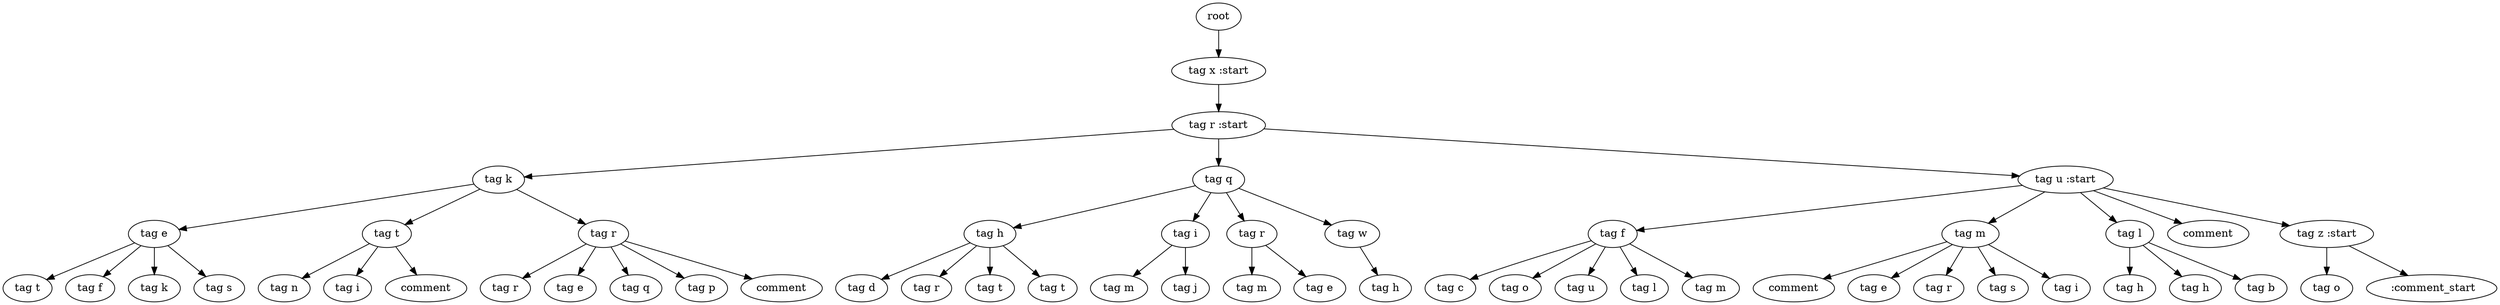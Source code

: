 digraph Tree{
0[label="root"];
0->00
00[label="tag x :start"];
00->000
000[label="tag r :start"];
000->0000
0000[label="tag k"];
0000->00000
00000[label="tag e"];
00000->000000
000000[label="tag t"];
00000->000001
000001[label="tag f"];
00000->000002
000002[label="tag k"];
00000->000003
000003[label="tag s"];
0000->00001
00001[label="tag t"];
00001->000010
000010[label="tag n"];
00001->000011
000011[label="tag i"];
00001->000012
000012[label="comment"];
0000->00002
00002[label="tag r"];
00002->000020
000020[label="tag r"];
00002->000021
000021[label="tag e"];
00002->000022
000022[label="tag q"];
00002->000023
000023[label="tag p"];
00002->000024
000024[label="comment"];
000->0001
0001[label="tag q"];
0001->00010
00010[label="tag h"];
00010->000100
000100[label="tag d"];
00010->000101
000101[label="tag r"];
00010->000102
000102[label="tag t"];
00010->000103
000103[label="tag t"];
0001->00011
00011[label="tag i"];
00011->000110
000110[label="tag m"];
00011->000111
000111[label="tag j"];
0001->00012
00012[label="tag r"];
00012->000120
000120[label="tag m"];
00012->000121
000121[label="tag e"];
0001->00013
00013[label="tag w"];
00013->000130
000130[label="tag h"];
000->0002
0002[label="tag u :start"];
0002->00020
00020[label="tag f"];
00020->000200
000200[label="tag c"];
00020->000201
000201[label="tag o"];
00020->000202
000202[label="tag u"];
00020->000203
000203[label="tag l"];
00020->000204
000204[label="tag m"];
0002->00021
00021[label="tag m"];
00021->000210
000210[label="comment"];
00021->000211
000211[label="tag e"];
00021->000212
000212[label="tag r"];
00021->000213
000213[label="tag s"];
00021->000214
000214[label="tag i"];
0002->00022
00022[label="tag l"];
00022->000220
000220[label="tag h"];
00022->000221
000221[label="tag h"];
00022->000222
000222[label="tag b"];
0002->00023
00023[label="comment"];
0002->00024
00024[label="tag z :start"];
00024->000240
000240[label="tag o"];
00024->000241
000241[label=" :comment_start"];
}
